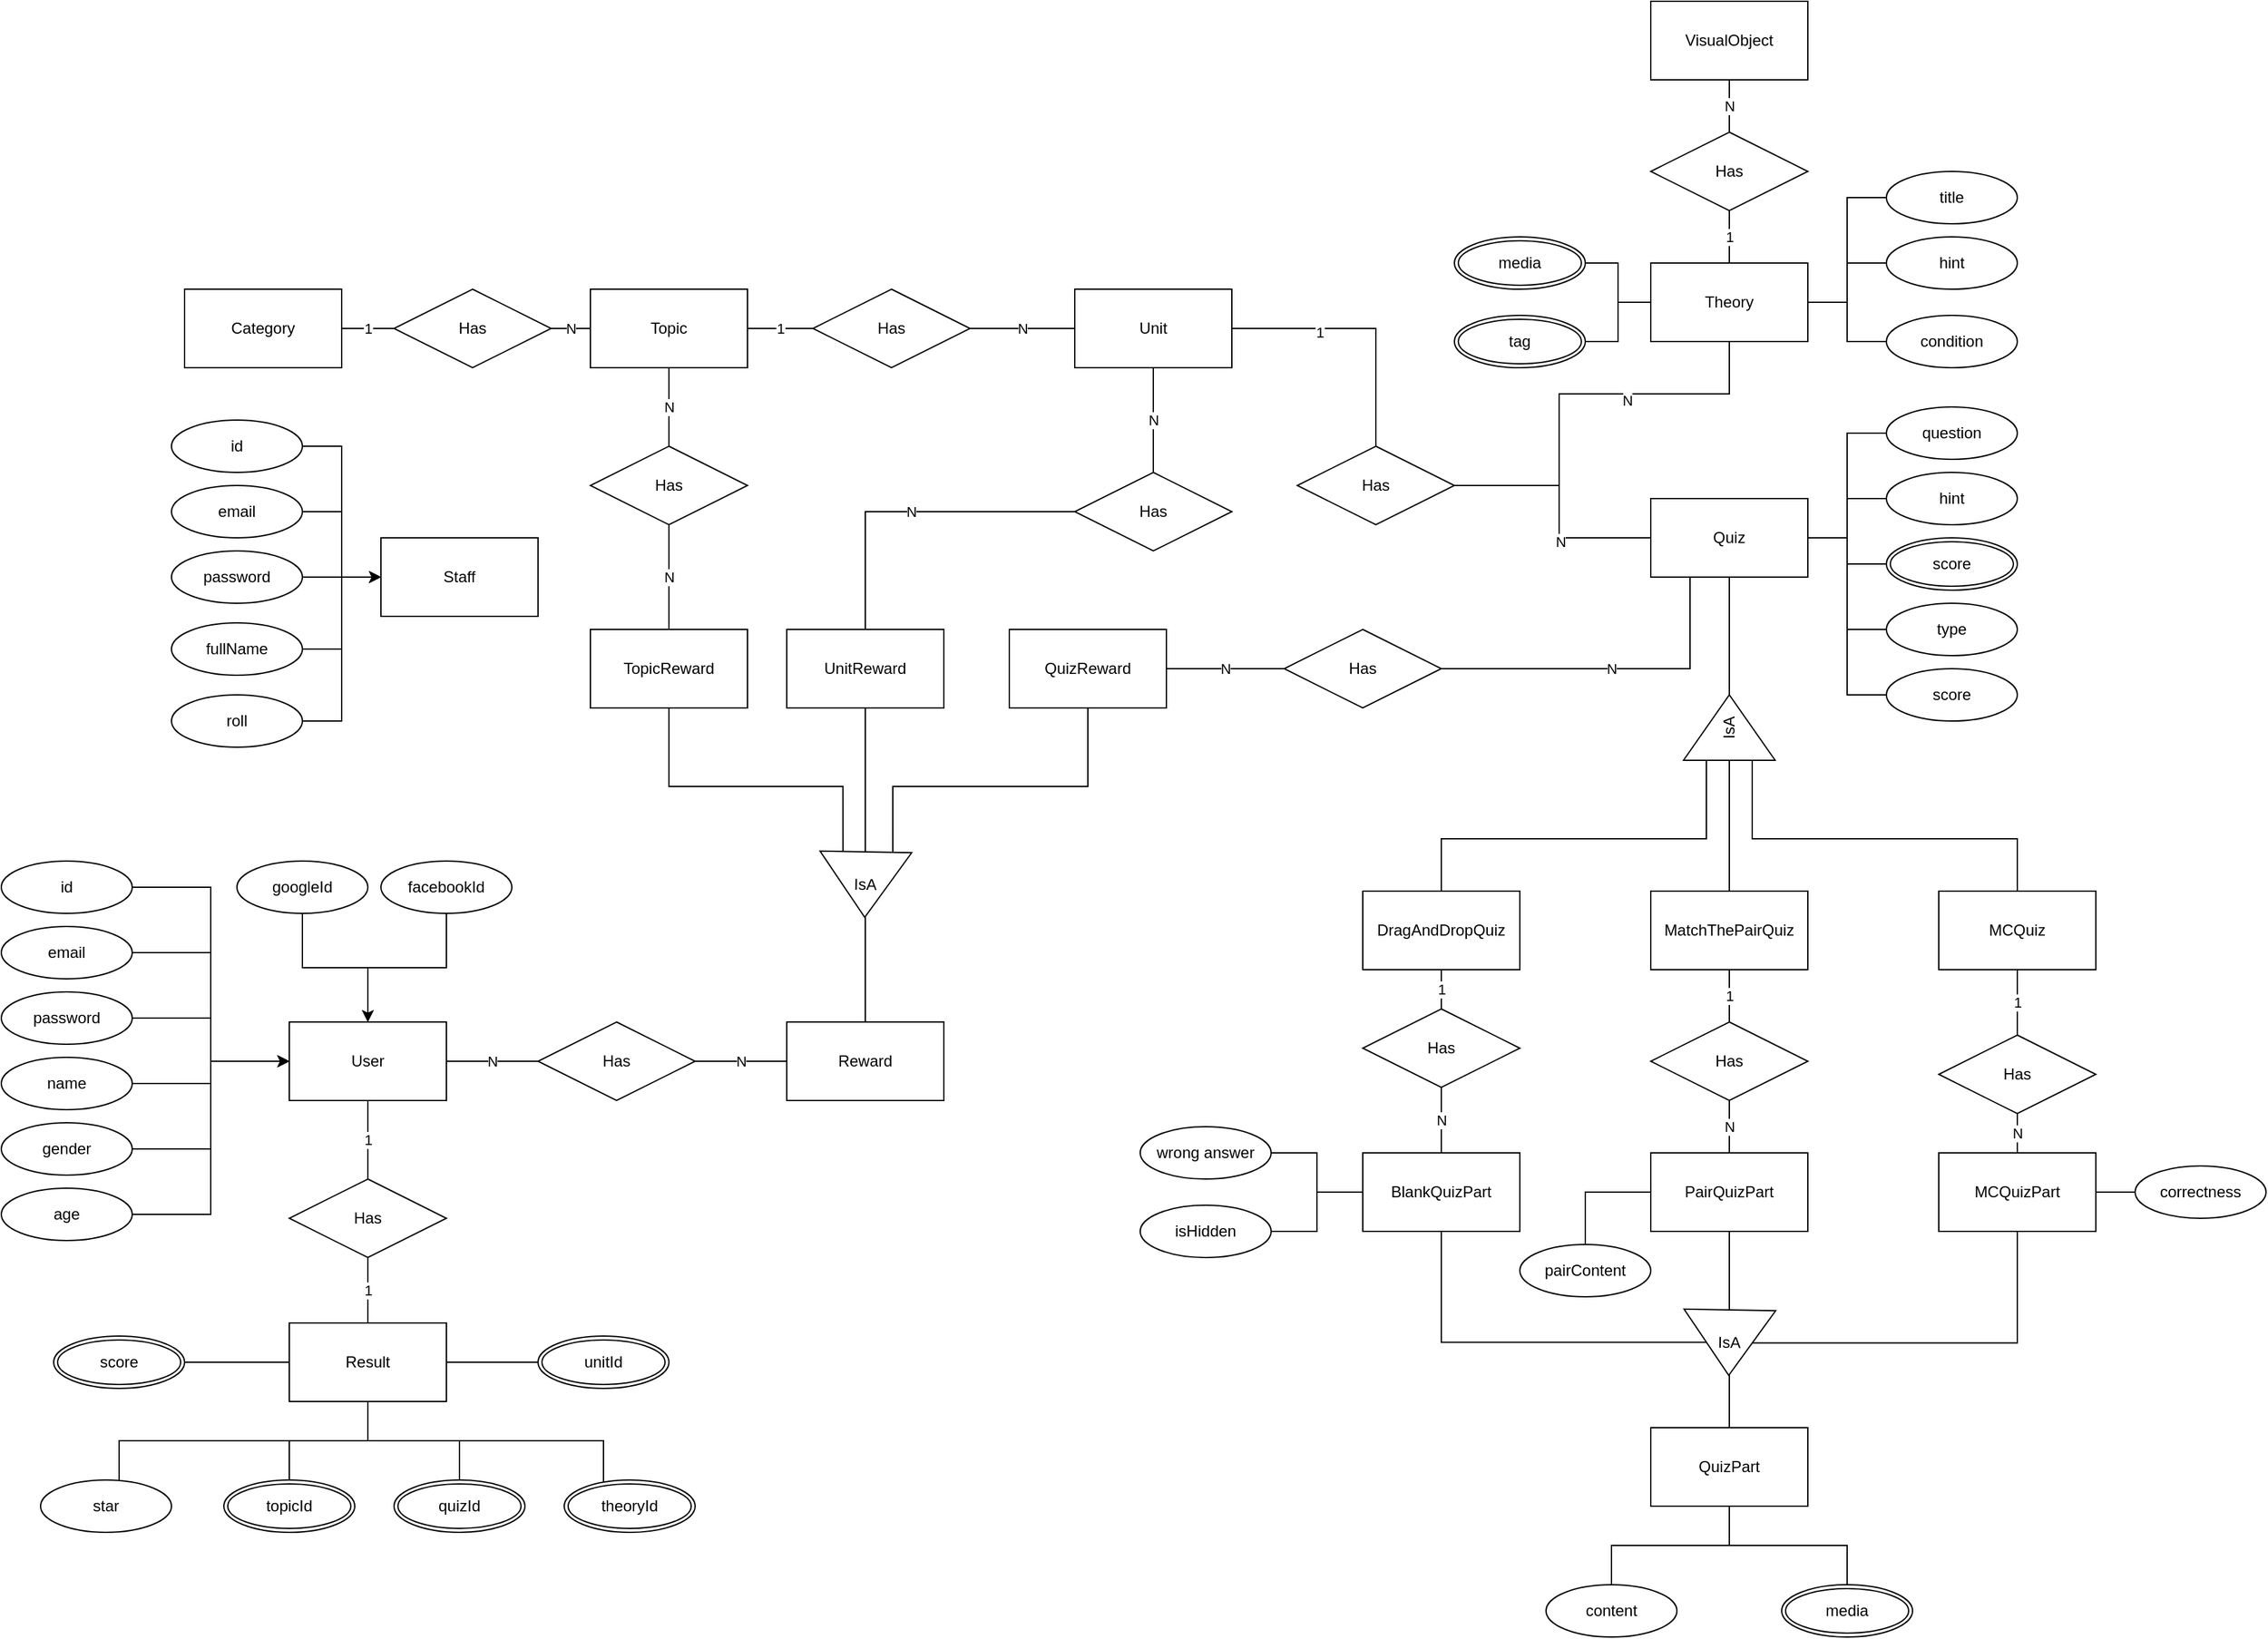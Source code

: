 <mxfile version="13.8.0" type="github">
  <diagram id="R2lEEEUBdFMjLlhIrx00" name="Page-1">
    <mxGraphModel dx="1588" dy="911" grid="1" gridSize="10" guides="1" tooltips="1" connect="1" arrows="1" fold="1" page="1" pageScale="1" pageWidth="2336" pageHeight="1654" math="0" shadow="0" extFonts="Permanent Marker^https://fonts.googleapis.com/css?family=Permanent+Marker">
      <root>
        <mxCell id="0" />
        <mxCell id="1" parent="0" />
        <mxCell id="sqilVZkOUBa6XORCe38h-3" value="Staff" style="whiteSpace=wrap;html=1;" parent="1" vertex="1">
          <mxGeometry x="640" y="580" width="120" height="60" as="geometry" />
        </mxCell>
        <mxCell id="sqilVZkOUBa6XORCe38h-30" value="1" style="edgeStyle=orthogonalEdgeStyle;rounded=0;orthogonalLoop=1;jettySize=auto;html=1;endArrow=none;endFill=0;" parent="1" source="sqilVZkOUBa6XORCe38h-4" target="sqilVZkOUBa6XORCe38h-29" edge="1">
          <mxGeometry relative="1" as="geometry" />
        </mxCell>
        <mxCell id="sqilVZkOUBa6XORCe38h-72" value="N" style="edgeStyle=orthogonalEdgeStyle;rounded=0;sketch=0;orthogonalLoop=1;jettySize=auto;html=1;entryX=0;entryY=0.5;entryDx=0;entryDy=0;endArrow=none;endFill=0;" parent="1" source="sqilVZkOUBa6XORCe38h-4" target="sqilVZkOUBa6XORCe38h-54" edge="1">
          <mxGeometry relative="1" as="geometry" />
        </mxCell>
        <mxCell id="sqilVZkOUBa6XORCe38h-4" value="User" style="whiteSpace=wrap;html=1;" parent="1" vertex="1">
          <mxGeometry x="570" y="950" width="120" height="60" as="geometry" />
        </mxCell>
        <mxCell id="sqilVZkOUBa6XORCe38h-5" value="Result" style="whiteSpace=wrap;html=1;" parent="1" vertex="1">
          <mxGeometry x="570" y="1180" width="120" height="60" as="geometry" />
        </mxCell>
        <mxCell id="sqilVZkOUBa6XORCe38h-35" value="" style="edgeStyle=orthogonalEdgeStyle;rounded=0;orthogonalLoop=1;jettySize=auto;html=1;endArrow=none;endFill=0;" parent="1" source="sqilVZkOUBa6XORCe38h-6" target="sqilVZkOUBa6XORCe38h-33" edge="1">
          <mxGeometry relative="1" as="geometry" />
        </mxCell>
        <mxCell id="sqilVZkOUBa6XORCe38h-39" value="1" style="edgeStyle=orthogonalEdgeStyle;rounded=0;orthogonalLoop=1;jettySize=auto;html=1;endArrow=none;endFill=0;" parent="1" source="sqilVZkOUBa6XORCe38h-6" target="sqilVZkOUBa6XORCe38h-33" edge="1">
          <mxGeometry relative="1" as="geometry" />
        </mxCell>
        <mxCell id="sqilVZkOUBa6XORCe38h-6" value="Category" style="whiteSpace=wrap;html=1;" parent="1" vertex="1">
          <mxGeometry x="490" y="390" width="120" height="60" as="geometry" />
        </mxCell>
        <mxCell id="sqilVZkOUBa6XORCe38h-37" value="1" style="edgeStyle=orthogonalEdgeStyle;rounded=0;orthogonalLoop=1;jettySize=auto;html=1;endArrow=none;endFill=0;" parent="1" source="sqilVZkOUBa6XORCe38h-7" target="sqilVZkOUBa6XORCe38h-32" edge="1">
          <mxGeometry relative="1" as="geometry" />
        </mxCell>
        <mxCell id="sqilVZkOUBa6XORCe38h-86" value="N" style="edgeStyle=orthogonalEdgeStyle;rounded=0;sketch=0;orthogonalLoop=1;jettySize=auto;html=1;endArrow=none;endFill=0;" parent="1" source="sqilVZkOUBa6XORCe38h-7" target="sqilVZkOUBa6XORCe38h-55" edge="1">
          <mxGeometry relative="1" as="geometry" />
        </mxCell>
        <mxCell id="sqilVZkOUBa6XORCe38h-7" value="Topic" style="whiteSpace=wrap;html=1;" parent="1" vertex="1">
          <mxGeometry x="800" y="390" width="120" height="60" as="geometry" />
        </mxCell>
        <mxCell id="sqilVZkOUBa6XORCe38h-41" value="" style="edgeStyle=orthogonalEdgeStyle;rounded=0;orthogonalLoop=1;jettySize=auto;html=1;endArrow=none;endFill=0;" parent="1" source="sqilVZkOUBa6XORCe38h-8" target="sqilVZkOUBa6XORCe38h-40" edge="1">
          <mxGeometry relative="1" as="geometry" />
        </mxCell>
        <mxCell id="sqilVZkOUBa6XORCe38h-108" value="1" style="edgeLabel;html=1;align=center;verticalAlign=middle;resizable=0;points=[];" parent="sqilVZkOUBa6XORCe38h-41" vertex="1" connectable="0">
          <mxGeometry x="-0.33" y="-3" relative="1" as="geometry">
            <mxPoint as="offset" />
          </mxGeometry>
        </mxCell>
        <mxCell id="sqilVZkOUBa6XORCe38h-88" value="N" style="edgeStyle=orthogonalEdgeStyle;rounded=0;sketch=0;orthogonalLoop=1;jettySize=auto;html=1;entryX=0.5;entryY=0;entryDx=0;entryDy=0;endArrow=none;endFill=0;" parent="1" source="sqilVZkOUBa6XORCe38h-8" target="sqilVZkOUBa6XORCe38h-56" edge="1">
          <mxGeometry relative="1" as="geometry" />
        </mxCell>
        <mxCell id="sqilVZkOUBa6XORCe38h-8" value="Unit" style="whiteSpace=wrap;html=1;" parent="1" vertex="1">
          <mxGeometry x="1170" y="390" width="120" height="60" as="geometry" />
        </mxCell>
        <mxCell id="sqilVZkOUBa6XORCe38h-45" value="1" style="edgeStyle=orthogonalEdgeStyle;rounded=0;orthogonalLoop=1;jettySize=auto;html=1;endArrow=none;endFill=0;" parent="1" source="sqilVZkOUBa6XORCe38h-10" target="sqilVZkOUBa6XORCe38h-44" edge="1">
          <mxGeometry relative="1" as="geometry" />
        </mxCell>
        <mxCell id="sqilVZkOUBa6XORCe38h-10" value="Theory" style="whiteSpace=wrap;html=1;" parent="1" vertex="1">
          <mxGeometry x="1610" y="370" width="120" height="60" as="geometry" />
        </mxCell>
        <mxCell id="sqilVZkOUBa6XORCe38h-112" value="" style="edgeStyle=orthogonalEdgeStyle;rounded=0;sketch=0;orthogonalLoop=1;jettySize=auto;html=1;endArrow=none;endFill=0;" parent="1" source="sqilVZkOUBa6XORCe38h-11" target="sqilVZkOUBa6XORCe38h-80" edge="1">
          <mxGeometry relative="1" as="geometry" />
        </mxCell>
        <mxCell id="sqilVZkOUBa6XORCe38h-11" value="&lt;div style=&quot;text-align: left&quot;&gt;&lt;font size=&quot;1&quot;&gt;&lt;span style=&quot;background-color: rgb(255 , 255 , 255) ; font-size: 12px&quot;&gt;Quiz&lt;/span&gt;&lt;/font&gt;&lt;/div&gt;" style="whiteSpace=wrap;html=1;" parent="1" vertex="1">
          <mxGeometry x="1610" y="550" width="120" height="60" as="geometry" />
        </mxCell>
        <mxCell id="sqilVZkOUBa6XORCe38h-16" value="VisualObject" style="whiteSpace=wrap;html=1;" parent="1" vertex="1">
          <mxGeometry x="1610" y="170" width="120" height="60" as="geometry" />
        </mxCell>
        <mxCell id="sqilVZkOUBa6XORCe38h-50" style="edgeStyle=orthogonalEdgeStyle;rounded=0;orthogonalLoop=1;jettySize=auto;html=1;entryX=0;entryY=0.75;entryDx=0;entryDy=0;endArrow=none;endFill=0;" parent="1" source="sqilVZkOUBa6XORCe38h-17" target="sqilVZkOUBa6XORCe38h-48" edge="1">
          <mxGeometry relative="1" as="geometry">
            <Array as="points">
              <mxPoint x="860" y="770" />
              <mxPoint x="993" y="770" />
            </Array>
          </mxGeometry>
        </mxCell>
        <mxCell id="sqilVZkOUBa6XORCe38h-17" value="TopicReward" style="whiteSpace=wrap;html=1;" parent="1" vertex="1">
          <mxGeometry x="800" y="650" width="120" height="60" as="geometry" />
        </mxCell>
        <mxCell id="sqilVZkOUBa6XORCe38h-51" style="edgeStyle=orthogonalEdgeStyle;rounded=0;orthogonalLoop=1;jettySize=auto;html=1;endArrow=none;endFill=0;" parent="1" source="sqilVZkOUBa6XORCe38h-18" target="sqilVZkOUBa6XORCe38h-48" edge="1">
          <mxGeometry relative="1" as="geometry" />
        </mxCell>
        <mxCell id="sqilVZkOUBa6XORCe38h-18" value="UnitReward" style="whiteSpace=wrap;html=1;" parent="1" vertex="1">
          <mxGeometry x="950" y="650" width="120" height="60" as="geometry" />
        </mxCell>
        <mxCell id="sqilVZkOUBa6XORCe38h-19" value="Reward" style="whiteSpace=wrap;html=1;" parent="1" vertex="1">
          <mxGeometry x="950" y="950" width="120" height="60" as="geometry" />
        </mxCell>
        <mxCell id="sqilVZkOUBa6XORCe38h-52" style="edgeStyle=orthogonalEdgeStyle;rounded=0;orthogonalLoop=1;jettySize=auto;html=1;entryX=0.333;entryY=0.202;entryDx=0;entryDy=0;entryPerimeter=0;endArrow=none;endFill=0;" parent="1" source="sqilVZkOUBa6XORCe38h-20" target="sqilVZkOUBa6XORCe38h-48" edge="1">
          <mxGeometry relative="1" as="geometry">
            <Array as="points">
              <mxPoint x="1180" y="770" />
              <mxPoint x="1031" y="770" />
            </Array>
          </mxGeometry>
        </mxCell>
        <mxCell id="sqilVZkOUBa6XORCe38h-97" value="N" style="edgeStyle=orthogonalEdgeStyle;rounded=0;sketch=0;orthogonalLoop=1;jettySize=auto;html=1;entryX=0;entryY=0.5;entryDx=0;entryDy=0;endArrow=none;endFill=0;" parent="1" source="sqilVZkOUBa6XORCe38h-20" target="sqilVZkOUBa6XORCe38h-57" edge="1">
          <mxGeometry relative="1" as="geometry" />
        </mxCell>
        <mxCell id="sqilVZkOUBa6XORCe38h-20" value="&lt;span style=&quot;text-align: left ; background-color: rgb(255 , 255 , 255)&quot;&gt;QuizReward&lt;/span&gt;" style="whiteSpace=wrap;html=1;" parent="1" vertex="1">
          <mxGeometry x="1120" y="650" width="120" height="60" as="geometry" />
        </mxCell>
        <mxCell id="sqilVZkOUBa6XORCe38h-98" value="1" style="edgeStyle=orthogonalEdgeStyle;rounded=0;sketch=0;orthogonalLoop=1;jettySize=auto;html=1;endArrow=none;endFill=0;" parent="1" source="sqilVZkOUBa6XORCe38h-21" target="sqilVZkOUBa6XORCe38h-58" edge="1">
          <mxGeometry relative="1" as="geometry" />
        </mxCell>
        <mxCell id="sqilVZkOUBa6XORCe38h-113" style="edgeStyle=orthogonalEdgeStyle;rounded=0;sketch=0;orthogonalLoop=1;jettySize=auto;html=1;entryX=0;entryY=0.25;entryDx=0;entryDy=0;endArrow=none;endFill=0;" parent="1" source="sqilVZkOUBa6XORCe38h-21" target="sqilVZkOUBa6XORCe38h-80" edge="1">
          <mxGeometry relative="1" as="geometry">
            <Array as="points">
              <mxPoint x="1450" y="810" />
              <mxPoint x="1653" y="810" />
            </Array>
          </mxGeometry>
        </mxCell>
        <mxCell id="sqilVZkOUBa6XORCe38h-21" value="DragAndDropQuiz" style="whiteSpace=wrap;html=1;" parent="1" vertex="1">
          <mxGeometry x="1390" y="850" width="120" height="60" as="geometry" />
        </mxCell>
        <mxCell id="sqilVZkOUBa6XORCe38h-93" value="" style="edgeStyle=orthogonalEdgeStyle;rounded=0;sketch=0;orthogonalLoop=1;jettySize=auto;html=1;endArrow=none;endFill=0;" parent="1" source="sqilVZkOUBa6XORCe38h-22" target="sqilVZkOUBa6XORCe38h-80" edge="1">
          <mxGeometry relative="1" as="geometry" />
        </mxCell>
        <mxCell id="sqilVZkOUBa6XORCe38h-100" value="1" style="edgeStyle=orthogonalEdgeStyle;rounded=0;sketch=0;orthogonalLoop=1;jettySize=auto;html=1;endArrow=none;endFill=0;" parent="1" source="sqilVZkOUBa6XORCe38h-22" target="sqilVZkOUBa6XORCe38h-59" edge="1">
          <mxGeometry relative="1" as="geometry" />
        </mxCell>
        <mxCell id="sqilVZkOUBa6XORCe38h-22" value="MatchThePairQuiz" style="whiteSpace=wrap;html=1;" parent="1" vertex="1">
          <mxGeometry x="1610" y="850" width="120" height="60" as="geometry" />
        </mxCell>
        <mxCell id="sqilVZkOUBa6XORCe38h-91" style="edgeStyle=orthogonalEdgeStyle;rounded=0;sketch=0;orthogonalLoop=1;jettySize=auto;html=1;entryX=0;entryY=0.75;entryDx=0;entryDy=0;endArrow=none;endFill=0;" parent="1" source="sqilVZkOUBa6XORCe38h-23" target="sqilVZkOUBa6XORCe38h-80" edge="1">
          <mxGeometry relative="1" as="geometry">
            <Array as="points">
              <mxPoint x="1890" y="810" />
              <mxPoint x="1688" y="810" />
            </Array>
          </mxGeometry>
        </mxCell>
        <mxCell id="sqilVZkOUBa6XORCe38h-102" value="1" style="edgeStyle=orthogonalEdgeStyle;rounded=0;sketch=0;orthogonalLoop=1;jettySize=auto;html=1;endArrow=none;endFill=0;" parent="1" source="sqilVZkOUBa6XORCe38h-23" target="sqilVZkOUBa6XORCe38h-60" edge="1">
          <mxGeometry relative="1" as="geometry" />
        </mxCell>
        <mxCell id="sqilVZkOUBa6XORCe38h-23" value="MCQuiz" style="whiteSpace=wrap;html=1;" parent="1" vertex="1">
          <mxGeometry x="1830" y="850" width="120" height="60" as="geometry" />
        </mxCell>
        <mxCell id="sqilVZkOUBa6XORCe38h-114" style="edgeStyle=orthogonalEdgeStyle;rounded=0;sketch=0;orthogonalLoop=1;jettySize=auto;html=1;entryX=0.5;entryY=1;entryDx=0;entryDy=0;endArrow=none;endFill=0;" parent="1" source="sqilVZkOUBa6XORCe38h-24" target="sqilVZkOUBa6XORCe38h-67" edge="1">
          <mxGeometry relative="1" as="geometry">
            <Array as="points">
              <mxPoint x="1450" y="1195" />
            </Array>
          </mxGeometry>
        </mxCell>
        <mxCell id="sqilVZkOUBa6XORCe38h-24" value="Blank&lt;span style=&quot;text-align: left ; background-color: rgb(255 , 255 , 255)&quot;&gt;QuizPart&lt;/span&gt;" style="whiteSpace=wrap;html=1;" parent="1" vertex="1">
          <mxGeometry x="1390" y="1050" width="120" height="60" as="geometry" />
        </mxCell>
        <mxCell id="sqilVZkOUBa6XORCe38h-105" value="" style="edgeStyle=orthogonalEdgeStyle;rounded=0;sketch=0;orthogonalLoop=1;jettySize=auto;html=1;endArrow=none;endFill=0;" parent="1" source="sqilVZkOUBa6XORCe38h-25" target="sqilVZkOUBa6XORCe38h-67" edge="1">
          <mxGeometry relative="1" as="geometry" />
        </mxCell>
        <mxCell id="sqilVZkOUBa6XORCe38h-25" value="Pair&lt;span style=&quot;text-align: left ; background-color: rgb(255 , 255 , 255)&quot;&gt;QuizPart&lt;/span&gt;" style="whiteSpace=wrap;html=1;" parent="1" vertex="1">
          <mxGeometry x="1610" y="1050" width="120" height="60" as="geometry" />
        </mxCell>
        <mxCell id="sqilVZkOUBa6XORCe38h-106" style="edgeStyle=orthogonalEdgeStyle;rounded=0;sketch=0;orthogonalLoop=1;jettySize=auto;html=1;entryX=0.5;entryY=0;entryDx=0;entryDy=0;endArrow=none;endFill=0;" parent="1" source="sqilVZkOUBa6XORCe38h-26" target="sqilVZkOUBa6XORCe38h-67" edge="1">
          <mxGeometry relative="1" as="geometry">
            <Array as="points">
              <mxPoint x="1890" y="1195" />
            </Array>
          </mxGeometry>
        </mxCell>
        <mxCell id="sqilVZkOUBa6XORCe38h-26" value="MC&lt;span style=&quot;text-align: left ; background-color: rgb(255 , 255 , 255)&quot;&gt;QuizPart&lt;/span&gt;" style="whiteSpace=wrap;html=1;" parent="1" vertex="1">
          <mxGeometry x="1830" y="1050" width="120" height="60" as="geometry" />
        </mxCell>
        <mxCell id="sqilVZkOUBa6XORCe38h-27" value="&lt;span style=&quot;text-align: left ; background-color: rgb(255 , 255 , 255)&quot;&gt;QuizPart&lt;/span&gt;" style="whiteSpace=wrap;html=1;" parent="1" vertex="1">
          <mxGeometry x="1610" y="1260" width="120" height="60" as="geometry" />
        </mxCell>
        <mxCell id="sqilVZkOUBa6XORCe38h-31" value="1" style="edgeStyle=orthogonalEdgeStyle;rounded=0;orthogonalLoop=1;jettySize=auto;html=1;endArrow=none;endFill=0;" parent="1" source="sqilVZkOUBa6XORCe38h-29" target="sqilVZkOUBa6XORCe38h-5" edge="1">
          <mxGeometry relative="1" as="geometry" />
        </mxCell>
        <mxCell id="sqilVZkOUBa6XORCe38h-29" value="Has" style="shape=rhombus;perimeter=rhombusPerimeter;whiteSpace=wrap;html=1;align=center;" parent="1" vertex="1">
          <mxGeometry x="570" y="1070" width="120" height="60" as="geometry" />
        </mxCell>
        <mxCell id="sqilVZkOUBa6XORCe38h-38" value="N" style="edgeStyle=orthogonalEdgeStyle;rounded=0;orthogonalLoop=1;jettySize=auto;html=1;endArrow=none;endFill=0;" parent="1" source="sqilVZkOUBa6XORCe38h-32" target="sqilVZkOUBa6XORCe38h-8" edge="1">
          <mxGeometry relative="1" as="geometry" />
        </mxCell>
        <mxCell id="sqilVZkOUBa6XORCe38h-32" value="Has" style="shape=rhombus;perimeter=rhombusPerimeter;whiteSpace=wrap;html=1;align=center;" parent="1" vertex="1">
          <mxGeometry x="970" y="390" width="120" height="60" as="geometry" />
        </mxCell>
        <mxCell id="sqilVZkOUBa6XORCe38h-36" value="N" style="edgeStyle=orthogonalEdgeStyle;rounded=0;orthogonalLoop=1;jettySize=auto;html=1;endArrow=none;endFill=0;" parent="1" source="sqilVZkOUBa6XORCe38h-33" target="sqilVZkOUBa6XORCe38h-7" edge="1">
          <mxGeometry relative="1" as="geometry" />
        </mxCell>
        <mxCell id="sqilVZkOUBa6XORCe38h-33" value="Has" style="shape=rhombus;perimeter=rhombusPerimeter;whiteSpace=wrap;html=1;align=center;" parent="1" vertex="1">
          <mxGeometry x="650" y="390" width="120" height="60" as="geometry" />
        </mxCell>
        <mxCell id="sqilVZkOUBa6XORCe38h-42" value="" style="edgeStyle=orthogonalEdgeStyle;rounded=0;orthogonalLoop=1;jettySize=auto;html=1;endArrow=none;endFill=0;" parent="1" source="sqilVZkOUBa6XORCe38h-40" target="sqilVZkOUBa6XORCe38h-11" edge="1">
          <mxGeometry relative="1" as="geometry">
            <Array as="points">
              <mxPoint x="1540" y="540" />
              <mxPoint x="1540" y="580" />
            </Array>
          </mxGeometry>
        </mxCell>
        <mxCell id="sqilVZkOUBa6XORCe38h-110" value="N" style="edgeLabel;html=1;align=center;verticalAlign=middle;resizable=0;points=[];" parent="sqilVZkOUBa6XORCe38h-42" vertex="1" connectable="0">
          <mxGeometry x="0.267" y="-3" relative="1" as="geometry">
            <mxPoint as="offset" />
          </mxGeometry>
        </mxCell>
        <mxCell id="sqilVZkOUBa6XORCe38h-43" style="edgeStyle=orthogonalEdgeStyle;rounded=0;orthogonalLoop=1;jettySize=auto;html=1;endArrow=none;endFill=0;" parent="1" source="sqilVZkOUBa6XORCe38h-40" target="sqilVZkOUBa6XORCe38h-10" edge="1">
          <mxGeometry relative="1" as="geometry">
            <Array as="points">
              <mxPoint x="1540" y="540" />
              <mxPoint x="1540" y="470" />
            </Array>
          </mxGeometry>
        </mxCell>
        <mxCell id="sqilVZkOUBa6XORCe38h-109" value="N" style="edgeLabel;html=1;align=center;verticalAlign=middle;resizable=0;points=[];" parent="sqilVZkOUBa6XORCe38h-43" vertex="1" connectable="0">
          <mxGeometry x="0.262" y="-5" relative="1" as="geometry">
            <mxPoint as="offset" />
          </mxGeometry>
        </mxCell>
        <mxCell id="sqilVZkOUBa6XORCe38h-40" value="Has" style="shape=rhombus;perimeter=rhombusPerimeter;whiteSpace=wrap;html=1;align=center;" parent="1" vertex="1">
          <mxGeometry x="1340" y="510" width="120" height="60" as="geometry" />
        </mxCell>
        <mxCell id="sqilVZkOUBa6XORCe38h-46" value="N" style="edgeStyle=orthogonalEdgeStyle;rounded=0;orthogonalLoop=1;jettySize=auto;html=1;endArrow=none;endFill=0;" parent="1" source="sqilVZkOUBa6XORCe38h-44" target="sqilVZkOUBa6XORCe38h-16" edge="1">
          <mxGeometry relative="1" as="geometry" />
        </mxCell>
        <mxCell id="sqilVZkOUBa6XORCe38h-44" value="Has" style="shape=rhombus;perimeter=rhombusPerimeter;whiteSpace=wrap;html=1;align=center;" parent="1" vertex="1">
          <mxGeometry x="1610" y="270" width="120" height="60" as="geometry" />
        </mxCell>
        <mxCell id="sqilVZkOUBa6XORCe38h-96" style="edgeStyle=orthogonalEdgeStyle;rounded=0;sketch=0;orthogonalLoop=1;jettySize=auto;html=1;entryX=0.5;entryY=0;entryDx=0;entryDy=0;endArrow=none;endFill=0;" parent="1" source="sqilVZkOUBa6XORCe38h-48" target="sqilVZkOUBa6XORCe38h-19" edge="1">
          <mxGeometry relative="1" as="geometry" />
        </mxCell>
        <mxCell id="sqilVZkOUBa6XORCe38h-48" value="IsA" style="triangle;whiteSpace=wrap;html=1;rotation=91;sketch=0;labelPosition=center;verticalLabelPosition=middle;align=center;verticalAlign=middle;horizontal=0;" parent="1" vertex="1">
          <mxGeometry x="985" y="810" width="50" height="70" as="geometry" />
        </mxCell>
        <mxCell id="sqilVZkOUBa6XORCe38h-73" value="N" style="edgeStyle=orthogonalEdgeStyle;rounded=0;sketch=0;orthogonalLoop=1;jettySize=auto;html=1;endArrow=none;endFill=0;" parent="1" source="sqilVZkOUBa6XORCe38h-54" target="sqilVZkOUBa6XORCe38h-19" edge="1">
          <mxGeometry relative="1" as="geometry" />
        </mxCell>
        <mxCell id="sqilVZkOUBa6XORCe38h-54" value="Has" style="shape=rhombus;perimeter=rhombusPerimeter;whiteSpace=wrap;html=1;align=center;" parent="1" vertex="1">
          <mxGeometry x="760" y="950" width="120" height="60" as="geometry" />
        </mxCell>
        <mxCell id="sqilVZkOUBa6XORCe38h-85" value="N" style="edgeStyle=orthogonalEdgeStyle;rounded=0;sketch=0;orthogonalLoop=1;jettySize=auto;html=1;endArrow=none;endFill=0;" parent="1" source="sqilVZkOUBa6XORCe38h-55" target="sqilVZkOUBa6XORCe38h-17" edge="1">
          <mxGeometry relative="1" as="geometry" />
        </mxCell>
        <mxCell id="sqilVZkOUBa6XORCe38h-55" value="Has" style="shape=rhombus;perimeter=rhombusPerimeter;whiteSpace=wrap;html=1;align=center;" parent="1" vertex="1">
          <mxGeometry x="800" y="510" width="120" height="60" as="geometry" />
        </mxCell>
        <mxCell id="sqilVZkOUBa6XORCe38h-89" value="N" style="edgeStyle=orthogonalEdgeStyle;rounded=0;sketch=0;orthogonalLoop=1;jettySize=auto;html=1;endArrow=none;endFill=0;" parent="1" source="sqilVZkOUBa6XORCe38h-56" target="sqilVZkOUBa6XORCe38h-18" edge="1">
          <mxGeometry relative="1" as="geometry" />
        </mxCell>
        <mxCell id="sqilVZkOUBa6XORCe38h-56" value="Has" style="shape=rhombus;perimeter=rhombusPerimeter;whiteSpace=wrap;html=1;align=center;" parent="1" vertex="1">
          <mxGeometry x="1170" y="530" width="120" height="60" as="geometry" />
        </mxCell>
        <mxCell id="sqilVZkOUBa6XORCe38h-94" value="N" style="edgeStyle=orthogonalEdgeStyle;rounded=0;sketch=0;orthogonalLoop=1;jettySize=auto;html=1;entryX=0.25;entryY=1;entryDx=0;entryDy=0;endArrow=none;endFill=0;" parent="1" source="sqilVZkOUBa6XORCe38h-57" target="sqilVZkOUBa6XORCe38h-11" edge="1">
          <mxGeometry relative="1" as="geometry" />
        </mxCell>
        <mxCell id="sqilVZkOUBa6XORCe38h-57" value="Has" style="shape=rhombus;perimeter=rhombusPerimeter;whiteSpace=wrap;html=1;align=center;" parent="1" vertex="1">
          <mxGeometry x="1330" y="650" width="120" height="60" as="geometry" />
        </mxCell>
        <mxCell id="sqilVZkOUBa6XORCe38h-99" value="N" style="edgeStyle=orthogonalEdgeStyle;rounded=0;sketch=0;orthogonalLoop=1;jettySize=auto;html=1;endArrow=none;endFill=0;" parent="1" source="sqilVZkOUBa6XORCe38h-58" target="sqilVZkOUBa6XORCe38h-24" edge="1">
          <mxGeometry relative="1" as="geometry" />
        </mxCell>
        <mxCell id="sqilVZkOUBa6XORCe38h-58" value="Has" style="shape=rhombus;perimeter=rhombusPerimeter;whiteSpace=wrap;html=1;align=center;" parent="1" vertex="1">
          <mxGeometry x="1390" y="940" width="120" height="60" as="geometry" />
        </mxCell>
        <mxCell id="sqilVZkOUBa6XORCe38h-101" value="N" style="edgeStyle=orthogonalEdgeStyle;rounded=0;sketch=0;orthogonalLoop=1;jettySize=auto;html=1;endArrow=none;endFill=0;" parent="1" source="sqilVZkOUBa6XORCe38h-59" target="sqilVZkOUBa6XORCe38h-25" edge="1">
          <mxGeometry relative="1" as="geometry" />
        </mxCell>
        <mxCell id="sqilVZkOUBa6XORCe38h-59" value="Has" style="shape=rhombus;perimeter=rhombusPerimeter;whiteSpace=wrap;html=1;align=center;" parent="1" vertex="1">
          <mxGeometry x="1610" y="950" width="120" height="60" as="geometry" />
        </mxCell>
        <mxCell id="sqilVZkOUBa6XORCe38h-103" value="N" style="edgeStyle=orthogonalEdgeStyle;rounded=0;sketch=0;orthogonalLoop=1;jettySize=auto;html=1;endArrow=none;endFill=0;" parent="1" source="sqilVZkOUBa6XORCe38h-60" target="sqilVZkOUBa6XORCe38h-26" edge="1">
          <mxGeometry relative="1" as="geometry" />
        </mxCell>
        <mxCell id="sqilVZkOUBa6XORCe38h-60" value="Has" style="shape=rhombus;perimeter=rhombusPerimeter;whiteSpace=wrap;html=1;align=center;" parent="1" vertex="1">
          <mxGeometry x="1830" y="960" width="120" height="60" as="geometry" />
        </mxCell>
        <mxCell id="sqilVZkOUBa6XORCe38h-107" value="" style="edgeStyle=orthogonalEdgeStyle;rounded=0;sketch=0;orthogonalLoop=1;jettySize=auto;html=1;endArrow=none;endFill=0;" parent="1" source="sqilVZkOUBa6XORCe38h-67" target="sqilVZkOUBa6XORCe38h-27" edge="1">
          <mxGeometry relative="1" as="geometry" />
        </mxCell>
        <mxCell id="sqilVZkOUBa6XORCe38h-67" value="IsA" style="triangle;whiteSpace=wrap;html=1;rotation=91;sketch=0;labelPosition=center;verticalLabelPosition=middle;align=center;verticalAlign=middle;horizontal=0;" parent="1" vertex="1">
          <mxGeometry x="1645.001" y="1159.997" width="50" height="70" as="geometry" />
        </mxCell>
        <mxCell id="sqilVZkOUBa6XORCe38h-80" value="IsA" style="triangle;whiteSpace=wrap;html=1;rotation=-90;sketch=0;labelPosition=center;verticalLabelPosition=middle;align=center;verticalAlign=middle;horizontal=1;" parent="1" vertex="1">
          <mxGeometry x="1645.001" y="689.997" width="50" height="70" as="geometry" />
        </mxCell>
        <mxCell id="sqilVZkOUBa6XORCe38h-111" style="edgeStyle=orthogonalEdgeStyle;rounded=0;sketch=0;orthogonalLoop=1;jettySize=auto;html=1;exitX=0;exitY=0.5;exitDx=0;exitDy=0;endArrow=none;endFill=0;" parent="1" source="sqilVZkOUBa6XORCe38h-80" target="sqilVZkOUBa6XORCe38h-80" edge="1">
          <mxGeometry relative="1" as="geometry" />
        </mxCell>
        <mxCell id="sqilVZkOUBa6XORCe38h-117" value="" style="edgeStyle=orthogonalEdgeStyle;rounded=0;sketch=0;orthogonalLoop=1;jettySize=auto;html=1;endArrow=none;endFill=0;" parent="1" source="sqilVZkOUBa6XORCe38h-115" target="sqilVZkOUBa6XORCe38h-24" edge="1">
          <mxGeometry relative="1" as="geometry" />
        </mxCell>
        <mxCell id="sqilVZkOUBa6XORCe38h-115" value="wrong answer" style="ellipse;whiteSpace=wrap;html=1;align=center;sketch=0;" parent="1" vertex="1">
          <mxGeometry x="1220" y="1030" width="100" height="40" as="geometry" />
        </mxCell>
        <mxCell id="sqilVZkOUBa6XORCe38h-118" style="edgeStyle=orthogonalEdgeStyle;rounded=0;sketch=0;orthogonalLoop=1;jettySize=auto;html=1;entryX=0;entryY=0.5;entryDx=0;entryDy=0;endArrow=none;endFill=0;" parent="1" source="sqilVZkOUBa6XORCe38h-116" target="sqilVZkOUBa6XORCe38h-24" edge="1">
          <mxGeometry relative="1" as="geometry" />
        </mxCell>
        <mxCell id="sqilVZkOUBa6XORCe38h-116" value="isHidden" style="ellipse;whiteSpace=wrap;html=1;align=center;sketch=0;" parent="1" vertex="1">
          <mxGeometry x="1220" y="1090" width="100" height="40" as="geometry" />
        </mxCell>
        <mxCell id="sqilVZkOUBa6XORCe38h-120" style="edgeStyle=orthogonalEdgeStyle;rounded=0;sketch=0;orthogonalLoop=1;jettySize=auto;html=1;entryX=0;entryY=0.5;entryDx=0;entryDy=0;endArrow=none;endFill=0;" parent="1" source="sqilVZkOUBa6XORCe38h-119" target="sqilVZkOUBa6XORCe38h-25" edge="1">
          <mxGeometry relative="1" as="geometry" />
        </mxCell>
        <mxCell id="sqilVZkOUBa6XORCe38h-119" value="pairContent" style="ellipse;whiteSpace=wrap;html=1;align=center;sketch=0;" parent="1" vertex="1">
          <mxGeometry x="1510" y="1120" width="100" height="40" as="geometry" />
        </mxCell>
        <mxCell id="sqilVZkOUBa6XORCe38h-122" value="" style="edgeStyle=orthogonalEdgeStyle;rounded=0;sketch=0;orthogonalLoop=1;jettySize=auto;html=1;endArrow=none;endFill=0;" parent="1" source="sqilVZkOUBa6XORCe38h-121" target="sqilVZkOUBa6XORCe38h-26" edge="1">
          <mxGeometry relative="1" as="geometry" />
        </mxCell>
        <mxCell id="sqilVZkOUBa6XORCe38h-121" value="correctness" style="ellipse;whiteSpace=wrap;html=1;align=center;sketch=0;" parent="1" vertex="1">
          <mxGeometry x="1980" y="1060" width="100" height="40" as="geometry" />
        </mxCell>
        <mxCell id="sqilVZkOUBa6XORCe38h-125" value="" style="edgeStyle=orthogonalEdgeStyle;rounded=0;sketch=0;orthogonalLoop=1;jettySize=auto;html=1;endArrow=none;endFill=0;" parent="1" source="sqilVZkOUBa6XORCe38h-123" target="sqilVZkOUBa6XORCe38h-27" edge="1">
          <mxGeometry relative="1" as="geometry" />
        </mxCell>
        <mxCell id="sqilVZkOUBa6XORCe38h-123" value="content" style="ellipse;whiteSpace=wrap;html=1;align=center;sketch=0;" parent="1" vertex="1">
          <mxGeometry x="1530" y="1380" width="100" height="40" as="geometry" />
        </mxCell>
        <mxCell id="sqilVZkOUBa6XORCe38h-126" value="" style="edgeStyle=orthogonalEdgeStyle;rounded=0;sketch=0;orthogonalLoop=1;jettySize=auto;html=1;endArrow=none;endFill=0;" parent="1" source="sqilVZkOUBa6XORCe38h-124" target="sqilVZkOUBa6XORCe38h-27" edge="1">
          <mxGeometry relative="1" as="geometry" />
        </mxCell>
        <mxCell id="sqilVZkOUBa6XORCe38h-124" value="media" style="ellipse;shape=doubleEllipse;margin=3;whiteSpace=wrap;html=1;align=center;sketch=0;" parent="1" vertex="1">
          <mxGeometry x="1710" y="1380" width="100" height="40" as="geometry" />
        </mxCell>
        <mxCell id="sqilVZkOUBa6XORCe38h-149" style="edgeStyle=orthogonalEdgeStyle;rounded=0;sketch=0;orthogonalLoop=1;jettySize=auto;html=1;entryX=1;entryY=0.5;entryDx=0;entryDy=0;endArrow=none;endFill=0;" parent="1" source="sqilVZkOUBa6XORCe38h-127" target="sqilVZkOUBa6XORCe38h-11" edge="1">
          <mxGeometry relative="1" as="geometry" />
        </mxCell>
        <mxCell id="sqilVZkOUBa6XORCe38h-127" value="question" style="ellipse;whiteSpace=wrap;html=1;align=center;sketch=0;" parent="1" vertex="1">
          <mxGeometry x="1790" y="480" width="100" height="40" as="geometry" />
        </mxCell>
        <mxCell id="sqilVZkOUBa6XORCe38h-145" value="" style="edgeStyle=orthogonalEdgeStyle;rounded=0;sketch=0;orthogonalLoop=1;jettySize=auto;html=1;endArrow=none;endFill=0;" parent="1" source="sqilVZkOUBa6XORCe38h-129" target="sqilVZkOUBa6XORCe38h-10" edge="1">
          <mxGeometry relative="1" as="geometry" />
        </mxCell>
        <mxCell id="sqilVZkOUBa6XORCe38h-129" value="hint" style="ellipse;whiteSpace=wrap;html=1;align=center;sketch=0;" parent="1" vertex="1">
          <mxGeometry x="1790" y="350" width="100" height="40" as="geometry" />
        </mxCell>
        <mxCell id="sqilVZkOUBa6XORCe38h-147" style="edgeStyle=orthogonalEdgeStyle;rounded=0;sketch=0;orthogonalLoop=1;jettySize=auto;html=1;entryX=1;entryY=0.5;entryDx=0;entryDy=0;endArrow=none;endFill=0;" parent="1" source="sqilVZkOUBa6XORCe38h-130" target="sqilVZkOUBa6XORCe38h-10" edge="1">
          <mxGeometry relative="1" as="geometry" />
        </mxCell>
        <mxCell id="sqilVZkOUBa6XORCe38h-130" value="title" style="ellipse;whiteSpace=wrap;html=1;align=center;sketch=0;" parent="1" vertex="1">
          <mxGeometry x="1790" y="300" width="100" height="40" as="geometry" />
        </mxCell>
        <mxCell id="sqilVZkOUBa6XORCe38h-146" value="" style="edgeStyle=orthogonalEdgeStyle;rounded=0;sketch=0;orthogonalLoop=1;jettySize=auto;html=1;endArrow=none;endFill=0;" parent="1" source="sqilVZkOUBa6XORCe38h-131" target="sqilVZkOUBa6XORCe38h-10" edge="1">
          <mxGeometry relative="1" as="geometry" />
        </mxCell>
        <mxCell id="sqilVZkOUBa6XORCe38h-131" value="condition" style="ellipse;whiteSpace=wrap;html=1;align=center;sketch=0;" parent="1" vertex="1">
          <mxGeometry x="1790" y="410" width="100" height="40" as="geometry" />
        </mxCell>
        <mxCell id="sqilVZkOUBa6XORCe38h-153" style="edgeStyle=orthogonalEdgeStyle;rounded=0;sketch=0;orthogonalLoop=1;jettySize=auto;html=1;entryX=1;entryY=0.5;entryDx=0;entryDy=0;endArrow=none;endFill=0;" parent="1" source="sqilVZkOUBa6XORCe38h-132" target="sqilVZkOUBa6XORCe38h-11" edge="1">
          <mxGeometry relative="1" as="geometry" />
        </mxCell>
        <mxCell id="sqilVZkOUBa6XORCe38h-132" value="score" style="ellipse;whiteSpace=wrap;html=1;align=center;sketch=0;" parent="1" vertex="1">
          <mxGeometry x="1790" y="680" width="100" height="40" as="geometry" />
        </mxCell>
        <mxCell id="sqilVZkOUBa6XORCe38h-152" style="edgeStyle=orthogonalEdgeStyle;rounded=0;sketch=0;orthogonalLoop=1;jettySize=auto;html=1;entryX=1;entryY=0.5;entryDx=0;entryDy=0;endArrow=none;endFill=0;" parent="1" source="sqilVZkOUBa6XORCe38h-133" target="sqilVZkOUBa6XORCe38h-11" edge="1">
          <mxGeometry relative="1" as="geometry" />
        </mxCell>
        <mxCell id="sqilVZkOUBa6XORCe38h-133" value="type" style="ellipse;whiteSpace=wrap;html=1;align=center;sketch=0;" parent="1" vertex="1">
          <mxGeometry x="1790" y="630" width="100" height="40" as="geometry" />
        </mxCell>
        <mxCell id="sqilVZkOUBa6XORCe38h-150" style="edgeStyle=orthogonalEdgeStyle;rounded=0;sketch=0;orthogonalLoop=1;jettySize=auto;html=1;endArrow=none;endFill=0;" parent="1" source="sqilVZkOUBa6XORCe38h-135" target="sqilVZkOUBa6XORCe38h-11" edge="1">
          <mxGeometry relative="1" as="geometry" />
        </mxCell>
        <mxCell id="sqilVZkOUBa6XORCe38h-135" value="hint" style="ellipse;whiteSpace=wrap;html=1;align=center;sketch=0;" parent="1" vertex="1">
          <mxGeometry x="1790" y="530" width="100" height="40" as="geometry" />
        </mxCell>
        <mxCell id="sqilVZkOUBa6XORCe38h-166" style="edgeStyle=orthogonalEdgeStyle;rounded=0;sketch=0;orthogonalLoop=1;jettySize=auto;html=1;endArrow=none;endFill=0;" parent="1" source="sqilVZkOUBa6XORCe38h-138" target="sqilVZkOUBa6XORCe38h-5" edge="1">
          <mxGeometry relative="1" as="geometry">
            <Array as="points">
              <mxPoint x="440" y="1270" />
              <mxPoint x="630" y="1270" />
            </Array>
          </mxGeometry>
        </mxCell>
        <mxCell id="sqilVZkOUBa6XORCe38h-138" value="star" style="ellipse;whiteSpace=wrap;html=1;align=center;sketch=0;" parent="1" vertex="1">
          <mxGeometry x="380" y="1300" width="100" height="40" as="geometry" />
        </mxCell>
        <mxCell id="sqilVZkOUBa6XORCe38h-161" value="" style="edgeStyle=orthogonalEdgeStyle;rounded=0;sketch=0;orthogonalLoop=1;jettySize=auto;html=1;endArrow=none;endFill=0;" parent="1" source="sqilVZkOUBa6XORCe38h-159" target="sqilVZkOUBa6XORCe38h-5" edge="1">
          <mxGeometry relative="1" as="geometry" />
        </mxCell>
        <mxCell id="sqilVZkOUBa6XORCe38h-159" value="score" style="ellipse;shape=doubleEllipse;margin=3;whiteSpace=wrap;html=1;align=center;sketch=0;" parent="1" vertex="1">
          <mxGeometry x="390" y="1190" width="100" height="40" as="geometry" />
        </mxCell>
        <mxCell id="sqilVZkOUBa6XORCe38h-162" value="" style="edgeStyle=orthogonalEdgeStyle;rounded=0;sketch=0;orthogonalLoop=1;jettySize=auto;html=1;endArrow=none;endFill=0;" parent="1" source="sqilVZkOUBa6XORCe38h-160" target="sqilVZkOUBa6XORCe38h-5" edge="1">
          <mxGeometry relative="1" as="geometry" />
        </mxCell>
        <mxCell id="sqilVZkOUBa6XORCe38h-160" value="unitId" style="ellipse;shape=doubleEllipse;margin=3;whiteSpace=wrap;html=1;align=center;sketch=0;" parent="1" vertex="1">
          <mxGeometry x="760" y="1190" width="100" height="40" as="geometry" />
        </mxCell>
        <mxCell id="sqilVZkOUBa6XORCe38h-168" value="" style="edgeStyle=orthogonalEdgeStyle;rounded=0;sketch=0;orthogonalLoop=1;jettySize=auto;html=1;endArrow=none;endFill=0;" parent="1" source="sqilVZkOUBa6XORCe38h-163" target="sqilVZkOUBa6XORCe38h-5" edge="1">
          <mxGeometry relative="1" as="geometry" />
        </mxCell>
        <mxCell id="sqilVZkOUBa6XORCe38h-163" value="topicId" style="ellipse;shape=doubleEllipse;margin=3;whiteSpace=wrap;html=1;align=center;sketch=0;" parent="1" vertex="1">
          <mxGeometry x="520" y="1300" width="100" height="40" as="geometry" />
        </mxCell>
        <mxCell id="sqilVZkOUBa6XORCe38h-167" style="edgeStyle=orthogonalEdgeStyle;rounded=0;sketch=0;orthogonalLoop=1;jettySize=auto;html=1;endArrow=none;endFill=0;" parent="1" source="sqilVZkOUBa6XORCe38h-165" target="sqilVZkOUBa6XORCe38h-5" edge="1">
          <mxGeometry relative="1" as="geometry">
            <Array as="points">
              <mxPoint x="810" y="1270" />
              <mxPoint x="630" y="1270" />
            </Array>
          </mxGeometry>
        </mxCell>
        <mxCell id="sqilVZkOUBa6XORCe38h-165" value="theoryId" style="ellipse;shape=doubleEllipse;margin=3;whiteSpace=wrap;html=1;align=center;sketch=0;" parent="1" vertex="1">
          <mxGeometry x="780" y="1300" width="100" height="40" as="geometry" />
        </mxCell>
        <mxCell id="sqilVZkOUBa6XORCe38h-170" style="edgeStyle=orthogonalEdgeStyle;rounded=0;sketch=0;orthogonalLoop=1;jettySize=auto;html=1;entryX=0.5;entryY=1;entryDx=0;entryDy=0;endArrow=none;endFill=0;" parent="1" source="sqilVZkOUBa6XORCe38h-169" target="sqilVZkOUBa6XORCe38h-5" edge="1">
          <mxGeometry relative="1" as="geometry" />
        </mxCell>
        <mxCell id="sqilVZkOUBa6XORCe38h-169" value="quizId" style="ellipse;shape=doubleEllipse;margin=3;whiteSpace=wrap;html=1;align=center;sketch=0;" parent="1" vertex="1">
          <mxGeometry x="650" y="1300" width="100" height="40" as="geometry" />
        </mxCell>
        <mxCell id="sqilVZkOUBa6XORCe38h-175" style="edgeStyle=orthogonalEdgeStyle;rounded=0;sketch=0;orthogonalLoop=1;jettySize=auto;html=1;endArrow=none;endFill=0;" parent="1" source="sqilVZkOUBa6XORCe38h-171" target="sqilVZkOUBa6XORCe38h-10" edge="1">
          <mxGeometry relative="1" as="geometry" />
        </mxCell>
        <mxCell id="sqilVZkOUBa6XORCe38h-171" value="media" style="ellipse;shape=doubleEllipse;margin=3;whiteSpace=wrap;html=1;align=center;sketch=0;" parent="1" vertex="1">
          <mxGeometry x="1460" y="350" width="100" height="40" as="geometry" />
        </mxCell>
        <mxCell id="sqilVZkOUBa6XORCe38h-174" value="" style="edgeStyle=orthogonalEdgeStyle;rounded=0;sketch=0;orthogonalLoop=1;jettySize=auto;html=1;endArrow=none;endFill=0;" parent="1" source="sqilVZkOUBa6XORCe38h-172" target="sqilVZkOUBa6XORCe38h-10" edge="1">
          <mxGeometry relative="1" as="geometry" />
        </mxCell>
        <mxCell id="sqilVZkOUBa6XORCe38h-172" value="tag" style="ellipse;shape=doubleEllipse;margin=3;whiteSpace=wrap;html=1;align=center;sketch=0;" parent="1" vertex="1">
          <mxGeometry x="1460" y="410" width="100" height="40" as="geometry" />
        </mxCell>
        <mxCell id="sqilVZkOUBa6XORCe38h-177" value="" style="edgeStyle=orthogonalEdgeStyle;rounded=0;sketch=0;orthogonalLoop=1;jettySize=auto;html=1;endArrow=none;endFill=0;" parent="1" source="sqilVZkOUBa6XORCe38h-176" target="sqilVZkOUBa6XORCe38h-11" edge="1">
          <mxGeometry relative="1" as="geometry" />
        </mxCell>
        <mxCell id="sqilVZkOUBa6XORCe38h-176" value="score" style="ellipse;shape=doubleEllipse;margin=3;whiteSpace=wrap;html=1;align=center;sketch=0;" parent="1" vertex="1">
          <mxGeometry x="1790" y="580" width="100" height="40" as="geometry" />
        </mxCell>
        <mxCell id="VrMR2QW4i0s32aLND5Tw-13" style="edgeStyle=orthogonalEdgeStyle;rounded=0;orthogonalLoop=1;jettySize=auto;html=1;entryX=0;entryY=0.5;entryDx=0;entryDy=0;" edge="1" parent="1" source="VrMR2QW4i0s32aLND5Tw-1" target="sqilVZkOUBa6XORCe38h-3">
          <mxGeometry relative="1" as="geometry" />
        </mxCell>
        <mxCell id="VrMR2QW4i0s32aLND5Tw-1" value="email" style="ellipse;whiteSpace=wrap;html=1;align=center;" vertex="1" parent="1">
          <mxGeometry x="480" y="540" width="100" height="40" as="geometry" />
        </mxCell>
        <mxCell id="VrMR2QW4i0s32aLND5Tw-12" style="edgeStyle=orthogonalEdgeStyle;rounded=0;orthogonalLoop=1;jettySize=auto;html=1;entryX=0;entryY=0.5;entryDx=0;entryDy=0;" edge="1" parent="1" source="VrMR2QW4i0s32aLND5Tw-2" target="sqilVZkOUBa6XORCe38h-3">
          <mxGeometry relative="1" as="geometry" />
        </mxCell>
        <mxCell id="VrMR2QW4i0s32aLND5Tw-2" value="roll" style="ellipse;whiteSpace=wrap;html=1;align=center;" vertex="1" parent="1">
          <mxGeometry x="480" y="700" width="100" height="40" as="geometry" />
        </mxCell>
        <mxCell id="VrMR2QW4i0s32aLND5Tw-14" style="edgeStyle=orthogonalEdgeStyle;rounded=0;orthogonalLoop=1;jettySize=auto;html=1;entryX=0;entryY=0.5;entryDx=0;entryDy=0;" edge="1" parent="1" source="VrMR2QW4i0s32aLND5Tw-3" target="sqilVZkOUBa6XORCe38h-3">
          <mxGeometry relative="1" as="geometry" />
        </mxCell>
        <mxCell id="VrMR2QW4i0s32aLND5Tw-3" value="id" style="ellipse;whiteSpace=wrap;html=1;align=center;" vertex="1" parent="1">
          <mxGeometry x="480" y="490" width="100" height="40" as="geometry" />
        </mxCell>
        <mxCell id="VrMR2QW4i0s32aLND5Tw-11" style="edgeStyle=orthogonalEdgeStyle;rounded=0;orthogonalLoop=1;jettySize=auto;html=1;entryX=0;entryY=0.5;entryDx=0;entryDy=0;" edge="1" parent="1" source="VrMR2QW4i0s32aLND5Tw-4" target="sqilVZkOUBa6XORCe38h-3">
          <mxGeometry relative="1" as="geometry" />
        </mxCell>
        <mxCell id="VrMR2QW4i0s32aLND5Tw-4" value="fullName" style="ellipse;whiteSpace=wrap;html=1;align=center;" vertex="1" parent="1">
          <mxGeometry x="480" y="645" width="100" height="40" as="geometry" />
        </mxCell>
        <mxCell id="VrMR2QW4i0s32aLND5Tw-10" style="edgeStyle=orthogonalEdgeStyle;rounded=0;orthogonalLoop=1;jettySize=auto;html=1;" edge="1" parent="1" source="VrMR2QW4i0s32aLND5Tw-5" target="sqilVZkOUBa6XORCe38h-3">
          <mxGeometry relative="1" as="geometry" />
        </mxCell>
        <mxCell id="VrMR2QW4i0s32aLND5Tw-5" value="password" style="ellipse;whiteSpace=wrap;html=1;align=center;" vertex="1" parent="1">
          <mxGeometry x="480" y="590" width="100" height="40" as="geometry" />
        </mxCell>
        <mxCell id="VrMR2QW4i0s32aLND5Tw-18" style="edgeStyle=orthogonalEdgeStyle;rounded=0;orthogonalLoop=1;jettySize=auto;html=1;entryX=0;entryY=0.5;entryDx=0;entryDy=0;" edge="1" parent="1" source="VrMR2QW4i0s32aLND5Tw-15" target="sqilVZkOUBa6XORCe38h-4">
          <mxGeometry relative="1" as="geometry" />
        </mxCell>
        <mxCell id="VrMR2QW4i0s32aLND5Tw-15" value="id" style="ellipse;whiteSpace=wrap;html=1;align=center;" vertex="1" parent="1">
          <mxGeometry x="350" y="827" width="100" height="40" as="geometry" />
        </mxCell>
        <mxCell id="VrMR2QW4i0s32aLND5Tw-19" style="edgeStyle=orthogonalEdgeStyle;rounded=0;orthogonalLoop=1;jettySize=auto;html=1;" edge="1" parent="1" source="VrMR2QW4i0s32aLND5Tw-16">
          <mxGeometry relative="1" as="geometry">
            <mxPoint x="570" y="980" as="targetPoint" />
            <Array as="points">
              <mxPoint x="510" y="897" />
              <mxPoint x="510" y="980" />
            </Array>
          </mxGeometry>
        </mxCell>
        <mxCell id="VrMR2QW4i0s32aLND5Tw-16" value="email" style="ellipse;whiteSpace=wrap;html=1;align=center;" vertex="1" parent="1">
          <mxGeometry x="350" y="877" width="100" height="40" as="geometry" />
        </mxCell>
        <mxCell id="VrMR2QW4i0s32aLND5Tw-20" style="edgeStyle=orthogonalEdgeStyle;rounded=0;orthogonalLoop=1;jettySize=auto;html=1;entryX=0;entryY=0.5;entryDx=0;entryDy=0;" edge="1" parent="1" source="VrMR2QW4i0s32aLND5Tw-17" target="sqilVZkOUBa6XORCe38h-4">
          <mxGeometry relative="1" as="geometry" />
        </mxCell>
        <mxCell id="VrMR2QW4i0s32aLND5Tw-17" value="password" style="ellipse;whiteSpace=wrap;html=1;align=center;" vertex="1" parent="1">
          <mxGeometry x="350" y="927" width="100" height="40" as="geometry" />
        </mxCell>
        <mxCell id="VrMR2QW4i0s32aLND5Tw-23" value="" style="edgeStyle=orthogonalEdgeStyle;rounded=0;orthogonalLoop=1;jettySize=auto;html=1;" edge="1" parent="1" source="VrMR2QW4i0s32aLND5Tw-21" target="sqilVZkOUBa6XORCe38h-4">
          <mxGeometry relative="1" as="geometry" />
        </mxCell>
        <mxCell id="VrMR2QW4i0s32aLND5Tw-21" value="name" style="ellipse;whiteSpace=wrap;html=1;align=center;" vertex="1" parent="1">
          <mxGeometry x="350" y="977" width="100" height="40" as="geometry" />
        </mxCell>
        <mxCell id="VrMR2QW4i0s32aLND5Tw-24" style="edgeStyle=orthogonalEdgeStyle;rounded=0;orthogonalLoop=1;jettySize=auto;html=1;entryX=0;entryY=0.5;entryDx=0;entryDy=0;" edge="1" parent="1" source="VrMR2QW4i0s32aLND5Tw-22" target="sqilVZkOUBa6XORCe38h-4">
          <mxGeometry relative="1" as="geometry" />
        </mxCell>
        <mxCell id="VrMR2QW4i0s32aLND5Tw-22" value="gender" style="ellipse;whiteSpace=wrap;html=1;align=center;" vertex="1" parent="1">
          <mxGeometry x="350" y="1027" width="100" height="40" as="geometry" />
        </mxCell>
        <mxCell id="VrMR2QW4i0s32aLND5Tw-27" style="edgeStyle=orthogonalEdgeStyle;rounded=0;orthogonalLoop=1;jettySize=auto;html=1;entryX=0;entryY=0.5;entryDx=0;entryDy=0;" edge="1" parent="1" source="VrMR2QW4i0s32aLND5Tw-25" target="sqilVZkOUBa6XORCe38h-4">
          <mxGeometry relative="1" as="geometry" />
        </mxCell>
        <mxCell id="VrMR2QW4i0s32aLND5Tw-25" value="age" style="ellipse;whiteSpace=wrap;html=1;align=center;" vertex="1" parent="1">
          <mxGeometry x="350" y="1077" width="100" height="40" as="geometry" />
        </mxCell>
        <mxCell id="VrMR2QW4i0s32aLND5Tw-32" value="" style="edgeStyle=orthogonalEdgeStyle;rounded=0;orthogonalLoop=1;jettySize=auto;html=1;" edge="1" parent="1" source="VrMR2QW4i0s32aLND5Tw-29" target="sqilVZkOUBa6XORCe38h-4">
          <mxGeometry relative="1" as="geometry" />
        </mxCell>
        <mxCell id="VrMR2QW4i0s32aLND5Tw-29" value="googleId" style="ellipse;whiteSpace=wrap;html=1;align=center;" vertex="1" parent="1">
          <mxGeometry x="530" y="827" width="100" height="40" as="geometry" />
        </mxCell>
        <mxCell id="VrMR2QW4i0s32aLND5Tw-33" style="edgeStyle=orthogonalEdgeStyle;rounded=0;orthogonalLoop=1;jettySize=auto;html=1;" edge="1" parent="1" source="VrMR2QW4i0s32aLND5Tw-30" target="sqilVZkOUBa6XORCe38h-4">
          <mxGeometry relative="1" as="geometry" />
        </mxCell>
        <mxCell id="VrMR2QW4i0s32aLND5Tw-30" value="facebookId" style="ellipse;whiteSpace=wrap;html=1;align=center;" vertex="1" parent="1">
          <mxGeometry x="640" y="827" width="100" height="40" as="geometry" />
        </mxCell>
      </root>
    </mxGraphModel>
  </diagram>
</mxfile>
